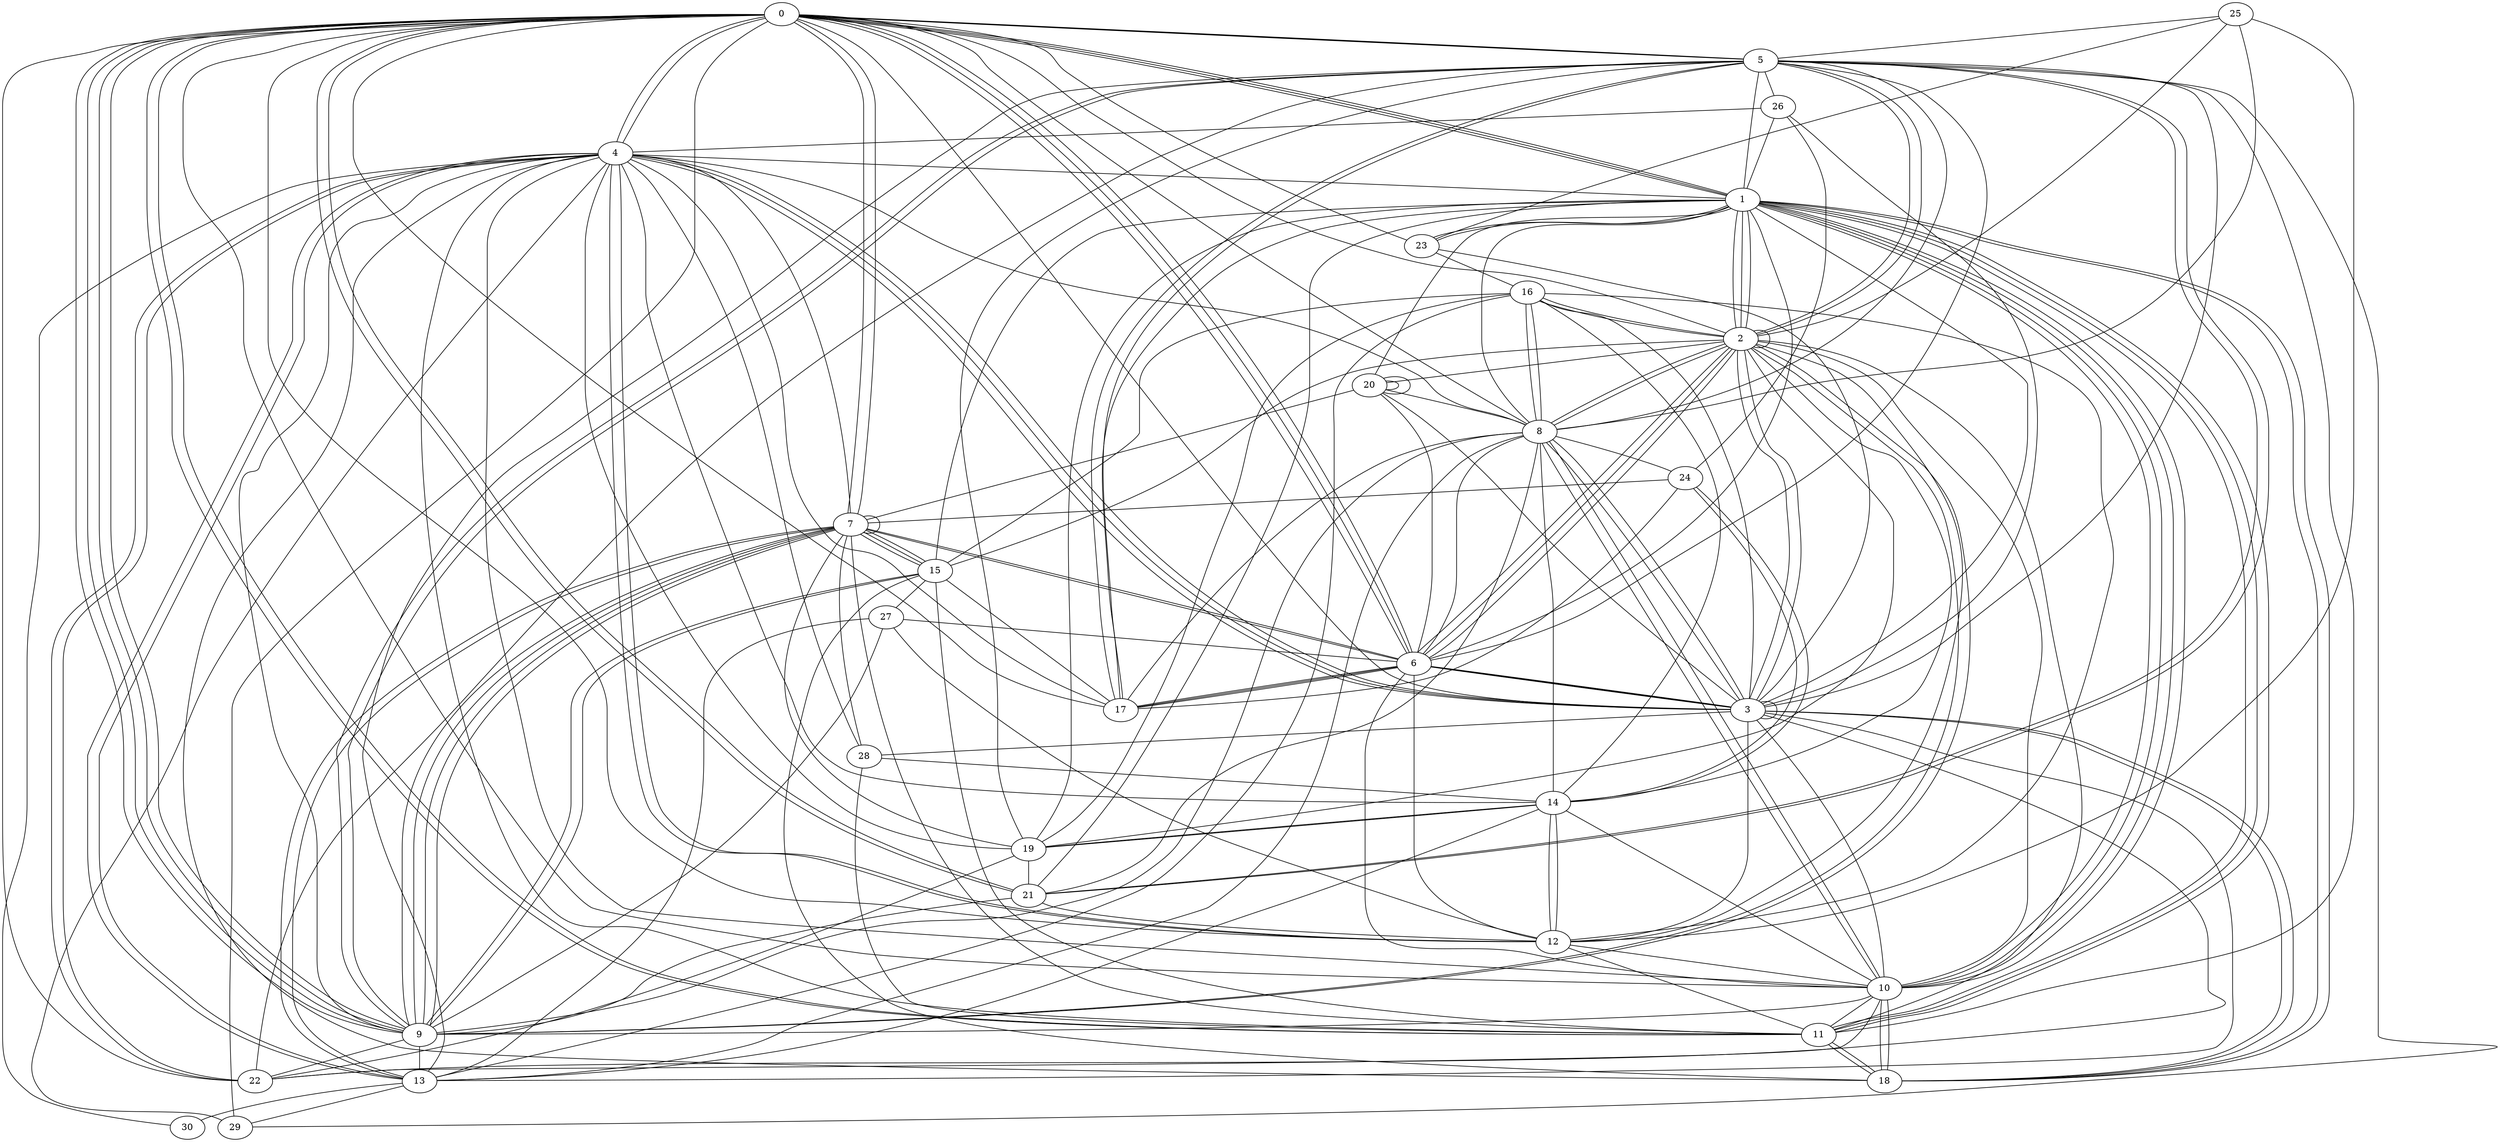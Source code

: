 graph G {
0;
1;
2;
3;
4;
5;
6;
7;
8;
9;
10;
11;
12;
13;
14;
15;
16;
17;
18;
19;
20;
21;
22;
23;
24;
25;
26;
27;
28;
29;
30;
10--18 ;
13--4 ;
19--14 ;
12--3 ;
25--2 ;
8--10 ;
6--3 ;
0--6 ;
19--7 ;
18--3 ;
7--9 ;
10--1 ;
27--6 ;
5--3 ;
2--12 ;
1--10 ;
16--2 ;
21--0 ;
27--13 ;
2--10 ;
16--15 ;
6--8 ;
26--4 ;
9--7 ;
1--6 ;
1--2 ;
20--3 ;
21--12 ;
0--23 ;
13--14 ;
12--14 ;
14--12 ;
0--9 ;
15--9 ;
8--16 ;
4--19 ;
13--30 ;
11--7 ;
13--7 ;
20--6 ;
7--7 ;
10--4 ;
2--6 ;
5--22 ;
8--2 ;
9--27 ;
4--3 ;
11--5 ;
1--11 ;
2--16 ;
4--12 ;
19--1 ;
8--10 ;
25--5 ;
20--20 ;
1--26 ;
5--1 ;
3--3 ;
28--4 ;
20--8 ;
7--15 ;
1--0 ;
8--2 ;
13--3 ;
9--2 ;
16--8 ;
10--1 ;
13--8 ;
13--16 ;
0--17 ;
2--0 ;
14--2 ;
4--12 ;
12--10 ;
29--0 ;
28--7 ;
6--10 ;
1--0 ;
5--17 ;
15--1 ;
4--8 ;
4--0 ;
5--26 ;
21--9 ;
3--26 ;
3--4 ;
7--15 ;
2--1 ;
6--3 ;
24--7 ;
7--0 ;
1--10 ;
18--3 ;
8--3 ;
14--19 ;
9--2 ;
17--5 ;
6--7 ;
22--10 ;
14--8 ;
24--14 ;
2--11 ;
19--21 ;
8--0 ;
3--8 ;
7--20 ;
6--17 ;
10--9 ;
23--1 ;
7--6 ;
9--4 ;
14--4 ;
3--4 ;
12--16 ;
11--28 ;
17--1 ;
9--7 ;
20--20 ;
17--8 ;
0--12 ;
20--1 ;
23--3 ;
6--17 ;
22--19 ;
7--0 ;
10--11 ;
23--16 ;
0--21 ;
4--0 ;
21--8 ;
17--6 ;
0--9 ;
9--13 ;
0--9 ;
9--22 ;
5--21 ;
11--1 ;
11--0 ;
10--14 ;
0--6 ;
7--15 ;
0--9 ;
2--20 ;
3--0 ;
17--15 ;
26--24 ;
5--19 ;
9--5 ;
2--5 ;
3--28 ;
11--18 ;
6--12 ;
4--22 ;
0--22 ;
11--18 ;
25--8 ;
5--8 ;
4--29 ;
19--16 ;
8--1 ;
0--10 ;
29--5 ;
13--4 ;
2--6 ;
3--10 ;
28--14 ;
1--18 ;
19--2 ;
5--2 ;
3--22 ;
3--16 ;
5--0 ;
4--11 ;
5--21 ;
30--4 ;
7--9 ;
13--29 ;
3--6 ;
22--4 ;
25--23 ;
8--24 ;
0--6 ;
3--2 ;
1--3 ;
25--12 ;
10--18 ;
7--13 ;
4--1 ;
15--27 ;
13--5 ;
9--5 ;
11--0 ;
4--18 ;
2--2 ;
11--15 ;
21--1 ;
14--24 ;
12--27 ;
24--17 ;
3--2 ;
1--18 ;
0--5 ;
8--9 ;
1--23 ;
5--6 ;
0--5 ;
17--4 ;
16--14 ;
1--11 ;
12--11 ;
1--0 ;
2--15 ;
15--9 ;
4--7 ;
15--18 ;
6--2 ;
2--1 ;
}
